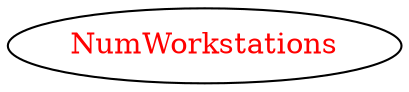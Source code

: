 digraph dependencyGraph {
 concentrate=true;
 ranksep="2.0";
 rankdir="LR"; 
 splines="ortho";
"NumWorkstations" [fontcolor="red"];
}